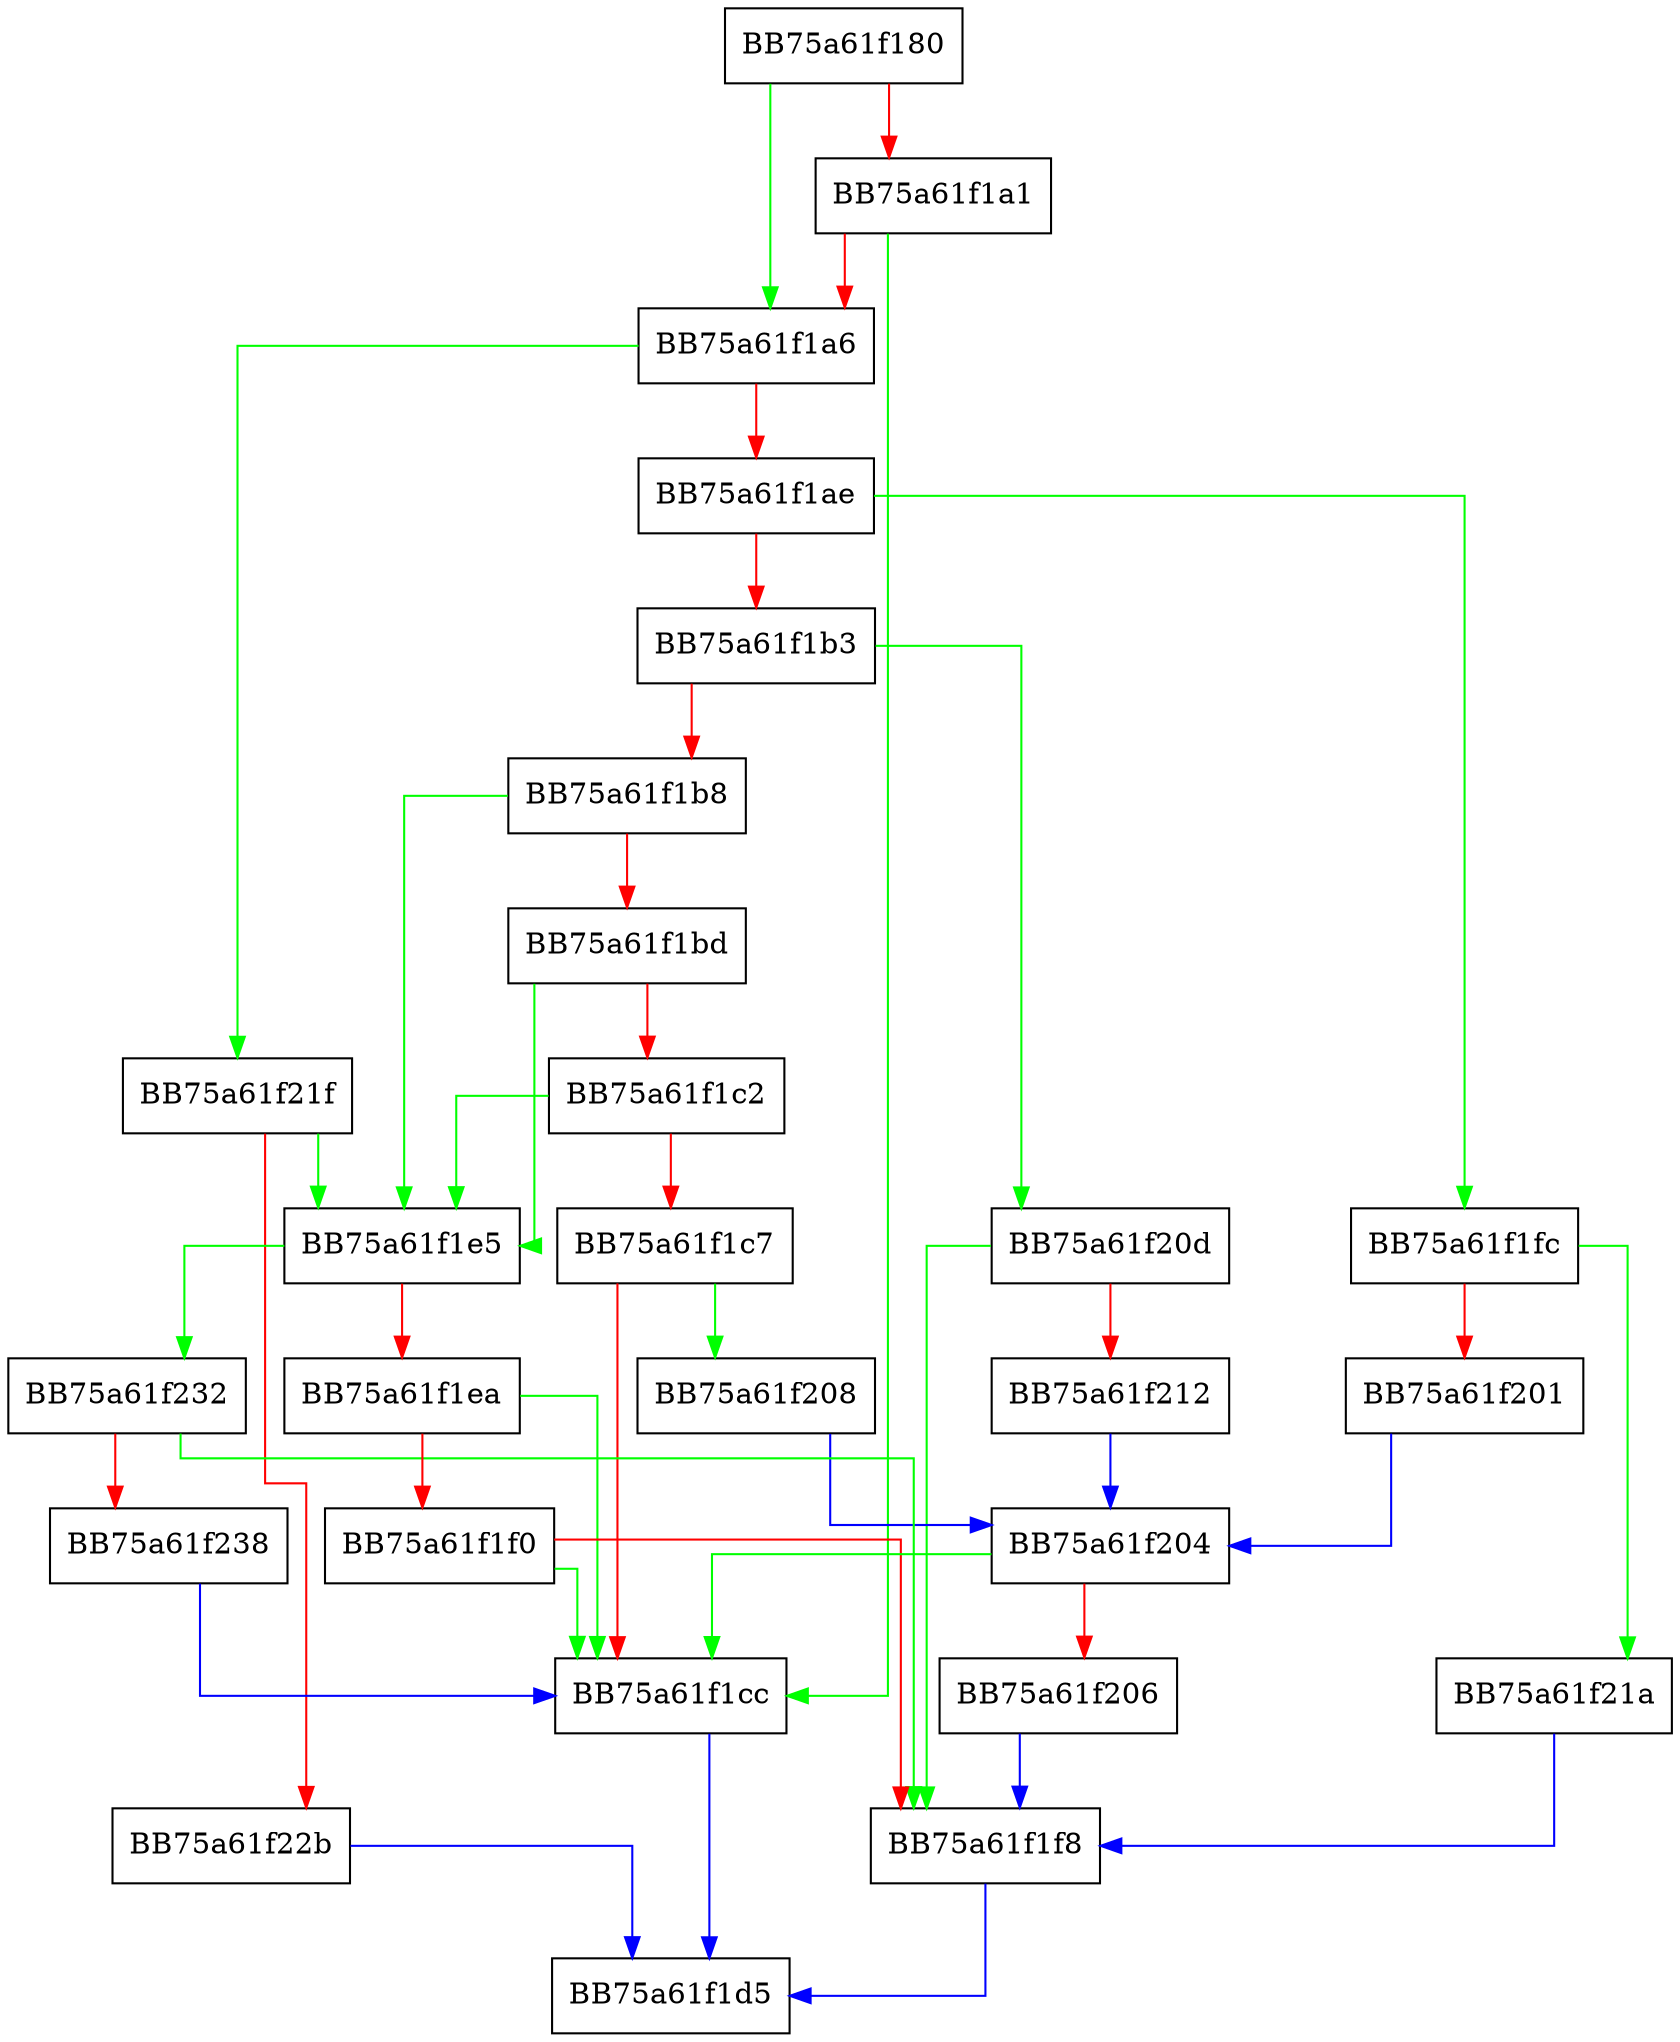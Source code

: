 digraph exprNodeIsConstant {
  node [shape="box"];
  graph [splines=ortho];
  BB75a61f180 -> BB75a61f1a6 [color="green"];
  BB75a61f180 -> BB75a61f1a1 [color="red"];
  BB75a61f1a1 -> BB75a61f1cc [color="green"];
  BB75a61f1a1 -> BB75a61f1a6 [color="red"];
  BB75a61f1a6 -> BB75a61f21f [color="green"];
  BB75a61f1a6 -> BB75a61f1ae [color="red"];
  BB75a61f1ae -> BB75a61f1fc [color="green"];
  BB75a61f1ae -> BB75a61f1b3 [color="red"];
  BB75a61f1b3 -> BB75a61f20d [color="green"];
  BB75a61f1b3 -> BB75a61f1b8 [color="red"];
  BB75a61f1b8 -> BB75a61f1e5 [color="green"];
  BB75a61f1b8 -> BB75a61f1bd [color="red"];
  BB75a61f1bd -> BB75a61f1e5 [color="green"];
  BB75a61f1bd -> BB75a61f1c2 [color="red"];
  BB75a61f1c2 -> BB75a61f1e5 [color="green"];
  BB75a61f1c2 -> BB75a61f1c7 [color="red"];
  BB75a61f1c7 -> BB75a61f208 [color="green"];
  BB75a61f1c7 -> BB75a61f1cc [color="red"];
  BB75a61f1cc -> BB75a61f1d5 [color="blue"];
  BB75a61f1e5 -> BB75a61f232 [color="green"];
  BB75a61f1e5 -> BB75a61f1ea [color="red"];
  BB75a61f1ea -> BB75a61f1cc [color="green"];
  BB75a61f1ea -> BB75a61f1f0 [color="red"];
  BB75a61f1f0 -> BB75a61f1cc [color="green"];
  BB75a61f1f0 -> BB75a61f1f8 [color="red"];
  BB75a61f1f8 -> BB75a61f1d5 [color="blue"];
  BB75a61f1fc -> BB75a61f21a [color="green"];
  BB75a61f1fc -> BB75a61f201 [color="red"];
  BB75a61f201 -> BB75a61f204 [color="blue"];
  BB75a61f204 -> BB75a61f1cc [color="green"];
  BB75a61f204 -> BB75a61f206 [color="red"];
  BB75a61f206 -> BB75a61f1f8 [color="blue"];
  BB75a61f208 -> BB75a61f204 [color="blue"];
  BB75a61f20d -> BB75a61f1f8 [color="green"];
  BB75a61f20d -> BB75a61f212 [color="red"];
  BB75a61f212 -> BB75a61f204 [color="blue"];
  BB75a61f21a -> BB75a61f1f8 [color="blue"];
  BB75a61f21f -> BB75a61f1e5 [color="green"];
  BB75a61f21f -> BB75a61f22b [color="red"];
  BB75a61f22b -> BB75a61f1d5 [color="blue"];
  BB75a61f232 -> BB75a61f1f8 [color="green"];
  BB75a61f232 -> BB75a61f238 [color="red"];
  BB75a61f238 -> BB75a61f1cc [color="blue"];
}